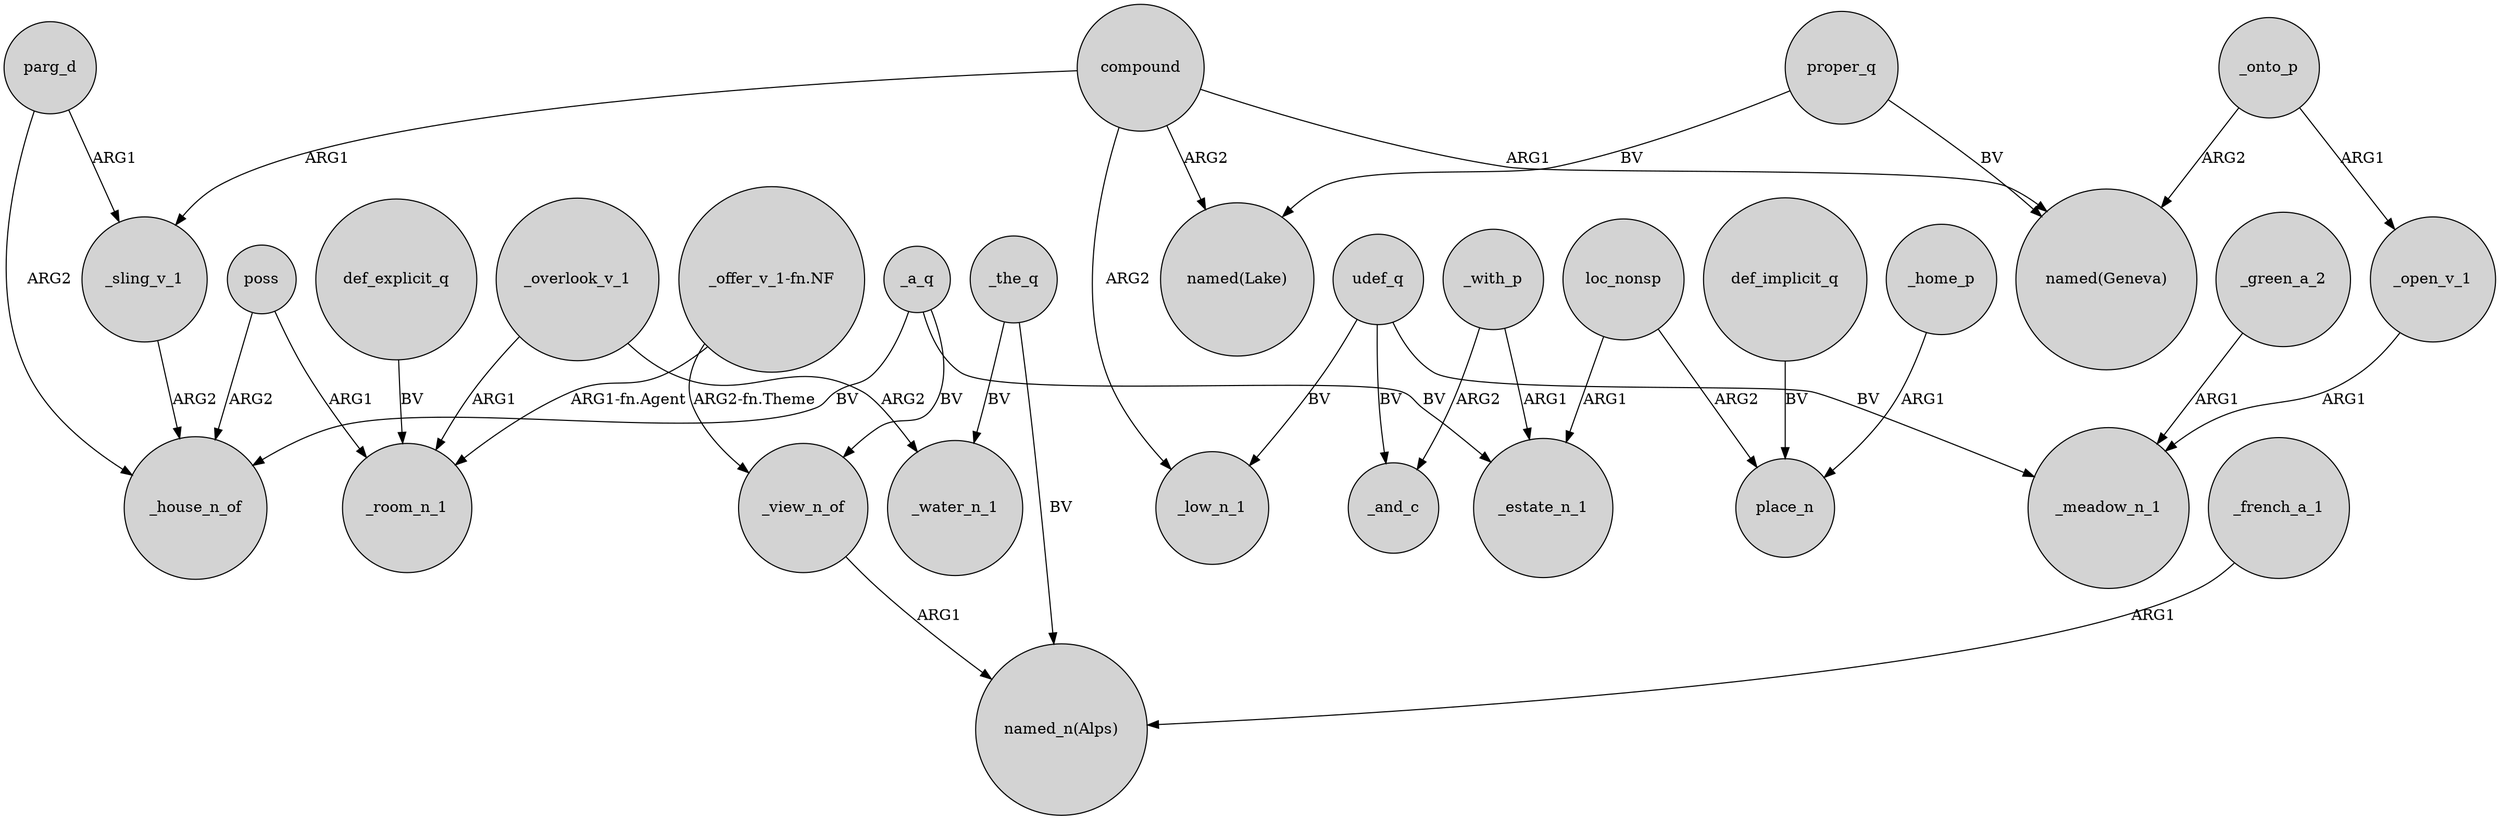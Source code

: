 digraph {
	node [shape=circle style=filled]
	_with_p -> _and_c [label=ARG2]
	compound -> _sling_v_1 [label=ARG1]
	_overlook_v_1 -> _room_n_1 [label=ARG1]
	compound -> "named(Lake)" [label=ARG2]
	poss -> _room_n_1 [label=ARG1]
	_view_n_of -> "named_n(Alps)" [label=ARG1]
	_french_a_1 -> "named_n(Alps)" [label=ARG1]
	udef_q -> _low_n_1 [label=BV]
	_onto_p -> "named(Geneva)" [label=ARG2]
	_overlook_v_1 -> _water_n_1 [label=ARG2]
	"_offer_v_1-fn.NF" -> _view_n_of [label="ARG2-fn.Theme"]
	_the_q -> _water_n_1 [label=BV]
	loc_nonsp -> _estate_n_1 [label=ARG1]
	parg_d -> _house_n_of [label=ARG2]
	_onto_p -> _open_v_1 [label=ARG1]
	proper_q -> "named(Lake)" [label=BV]
	def_implicit_q -> place_n [label=BV]
	_green_a_2 -> _meadow_n_1 [label=ARG1]
	"_offer_v_1-fn.NF" -> _room_n_1 [label="ARG1-fn.Agent"]
	poss -> _house_n_of [label=ARG2]
	_the_q -> "named_n(Alps)" [label=BV]
	compound -> "named(Geneva)" [label=ARG1]
	_a_q -> _house_n_of [label=BV]
	udef_q -> _meadow_n_1 [label=BV]
	_a_q -> _estate_n_1 [label=BV]
	proper_q -> "named(Geneva)" [label=BV]
	def_explicit_q -> _room_n_1 [label=BV]
	_open_v_1 -> _meadow_n_1 [label=ARG1]
	parg_d -> _sling_v_1 [label=ARG1]
	loc_nonsp -> place_n [label=ARG2]
	_sling_v_1 -> _house_n_of [label=ARG2]
	compound -> _low_n_1 [label=ARG2]
	udef_q -> _and_c [label=BV]
	_home_p -> place_n [label=ARG1]
	_with_p -> _estate_n_1 [label=ARG1]
	_a_q -> _view_n_of [label=BV]
}
